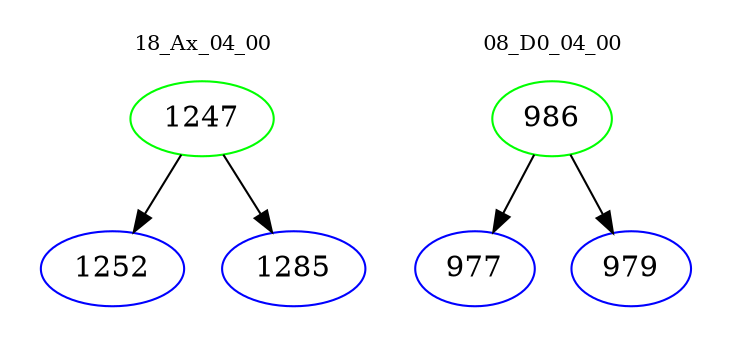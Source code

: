 digraph{
subgraph cluster_0 {
color = white
label = "18_Ax_04_00";
fontsize=10;
T0_1247 [label="1247", color="green"]
T0_1247 -> T0_1252 [color="black"]
T0_1252 [label="1252", color="blue"]
T0_1247 -> T0_1285 [color="black"]
T0_1285 [label="1285", color="blue"]
}
subgraph cluster_1 {
color = white
label = "08_D0_04_00";
fontsize=10;
T1_986 [label="986", color="green"]
T1_986 -> T1_977 [color="black"]
T1_977 [label="977", color="blue"]
T1_986 -> T1_979 [color="black"]
T1_979 [label="979", color="blue"]
}
}
